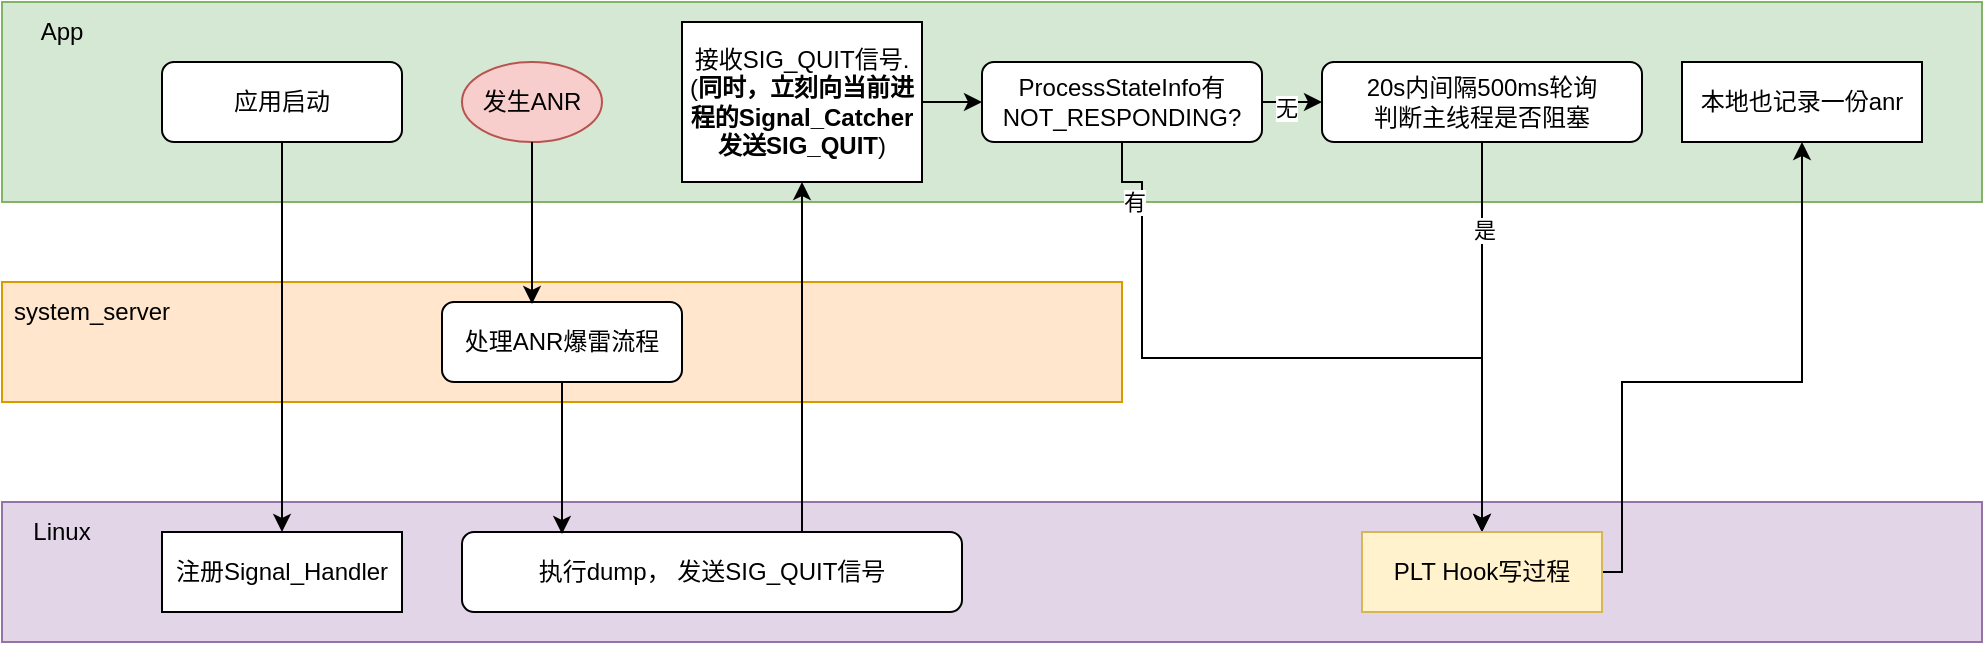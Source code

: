 <mxfile version="26.0.2">
  <diagram name="第 1 页" id="r-rNKYdTGbdnn9lgRy3b">
    <mxGraphModel dx="1434" dy="761" grid="1" gridSize="10" guides="1" tooltips="1" connect="1" arrows="1" fold="1" page="1" pageScale="1" pageWidth="827" pageHeight="1169" math="0" shadow="0">
      <root>
        <mxCell id="0" />
        <mxCell id="1" parent="0" />
        <mxCell id="sG7W7haIXL1fbGflKKUQ-9" value="" style="rounded=0;whiteSpace=wrap;html=1;fillColor=#ffe6cc;strokeColor=#d79b00;" vertex="1" parent="1">
          <mxGeometry x="40" y="220" width="560" height="60" as="geometry" />
        </mxCell>
        <mxCell id="sG7W7haIXL1fbGflKKUQ-6" value="" style="rounded=0;whiteSpace=wrap;html=1;fillColor=#d5e8d4;strokeColor=#82b366;" vertex="1" parent="1">
          <mxGeometry x="40" y="80" width="990" height="100" as="geometry" />
        </mxCell>
        <mxCell id="sG7W7haIXL1fbGflKKUQ-4" value="" style="rounded=0;whiteSpace=wrap;html=1;fillColor=#e1d5e7;strokeColor=#9673a6;" vertex="1" parent="1">
          <mxGeometry x="40" y="330" width="990" height="70" as="geometry" />
        </mxCell>
        <mxCell id="sG7W7haIXL1fbGflKKUQ-3" style="edgeStyle=orthogonalEdgeStyle;rounded=0;orthogonalLoop=1;jettySize=auto;html=1;exitX=0.5;exitY=1;exitDx=0;exitDy=0;entryX=0.5;entryY=0;entryDx=0;entryDy=0;" edge="1" parent="1" source="sG7W7haIXL1fbGflKKUQ-1" target="sG7W7haIXL1fbGflKKUQ-2">
          <mxGeometry relative="1" as="geometry" />
        </mxCell>
        <mxCell id="sG7W7haIXL1fbGflKKUQ-1" value="应用启动" style="rounded=1;whiteSpace=wrap;html=1;" vertex="1" parent="1">
          <mxGeometry x="120" y="110" width="120" height="40" as="geometry" />
        </mxCell>
        <mxCell id="sG7W7haIXL1fbGflKKUQ-2" value="注册Signal_Handler" style="rounded=0;whiteSpace=wrap;html=1;" vertex="1" parent="1">
          <mxGeometry x="120" y="345" width="120" height="40" as="geometry" />
        </mxCell>
        <mxCell id="sG7W7haIXL1fbGflKKUQ-5" value="Linux" style="text;html=1;align=center;verticalAlign=middle;whiteSpace=wrap;rounded=0;" vertex="1" parent="1">
          <mxGeometry x="40" y="330" width="60" height="30" as="geometry" />
        </mxCell>
        <mxCell id="sG7W7haIXL1fbGflKKUQ-7" value="App" style="text;html=1;align=center;verticalAlign=middle;whiteSpace=wrap;rounded=0;" vertex="1" parent="1">
          <mxGeometry x="40" y="80" width="60" height="30" as="geometry" />
        </mxCell>
        <mxCell id="sG7W7haIXL1fbGflKKUQ-8" value="发生ANR" style="ellipse;whiteSpace=wrap;html=1;fillColor=#f8cecc;strokeColor=#b85450;" vertex="1" parent="1">
          <mxGeometry x="270" y="110" width="70" height="40" as="geometry" />
        </mxCell>
        <mxCell id="sG7W7haIXL1fbGflKKUQ-10" value="system_server" style="text;html=1;align=center;verticalAlign=middle;whiteSpace=wrap;rounded=0;" vertex="1" parent="1">
          <mxGeometry x="40" y="220" width="90" height="30" as="geometry" />
        </mxCell>
        <mxCell id="sG7W7haIXL1fbGflKKUQ-11" value="处理ANR爆雷流程" style="rounded=1;whiteSpace=wrap;html=1;" vertex="1" parent="1">
          <mxGeometry x="260" y="230" width="120" height="40" as="geometry" />
        </mxCell>
        <mxCell id="sG7W7haIXL1fbGflKKUQ-15" style="edgeStyle=orthogonalEdgeStyle;rounded=0;orthogonalLoop=1;jettySize=auto;html=1;entryX=0.5;entryY=1;entryDx=0;entryDy=0;exitX=0.68;exitY=0.05;exitDx=0;exitDy=0;exitPerimeter=0;" edge="1" parent="1" source="sG7W7haIXL1fbGflKKUQ-12" target="sG7W7haIXL1fbGflKKUQ-14">
          <mxGeometry relative="1" as="geometry">
            <mxPoint x="440" y="340" as="sourcePoint" />
          </mxGeometry>
        </mxCell>
        <mxCell id="sG7W7haIXL1fbGflKKUQ-12" value="执行dump， 发送SIG_QUIT信号" style="rounded=1;whiteSpace=wrap;html=1;" vertex="1" parent="1">
          <mxGeometry x="270" y="345" width="250" height="40" as="geometry" />
        </mxCell>
        <mxCell id="sG7W7haIXL1fbGflKKUQ-13" style="edgeStyle=orthogonalEdgeStyle;rounded=0;orthogonalLoop=1;jettySize=auto;html=1;exitX=0.5;exitY=1;exitDx=0;exitDy=0;entryX=0.2;entryY=0.025;entryDx=0;entryDy=0;entryPerimeter=0;" edge="1" parent="1" source="sG7W7haIXL1fbGflKKUQ-11" target="sG7W7haIXL1fbGflKKUQ-12">
          <mxGeometry relative="1" as="geometry">
            <mxPoint x="320" y="340" as="targetPoint" />
          </mxGeometry>
        </mxCell>
        <mxCell id="sG7W7haIXL1fbGflKKUQ-17" style="edgeStyle=orthogonalEdgeStyle;rounded=0;orthogonalLoop=1;jettySize=auto;html=1;exitX=1;exitY=0.5;exitDx=0;exitDy=0;" edge="1" parent="1" source="sG7W7haIXL1fbGflKKUQ-14" target="sG7W7haIXL1fbGflKKUQ-16">
          <mxGeometry relative="1" as="geometry" />
        </mxCell>
        <mxCell id="sG7W7haIXL1fbGflKKUQ-14" value="接收SIG_QUIT信号.&lt;div&gt;(&lt;b&gt;同时，立刻向当前进程的Signal_Catcher发送SIG_QUIT&lt;/b&gt;)&lt;/div&gt;" style="rounded=0;whiteSpace=wrap;html=1;" vertex="1" parent="1">
          <mxGeometry x="380" y="90" width="120" height="80" as="geometry" />
        </mxCell>
        <mxCell id="sG7W7haIXL1fbGflKKUQ-19" style="edgeStyle=orthogonalEdgeStyle;rounded=0;orthogonalLoop=1;jettySize=auto;html=1;exitX=1;exitY=0.5;exitDx=0;exitDy=0;entryX=0;entryY=0.5;entryDx=0;entryDy=0;" edge="1" parent="1" source="sG7W7haIXL1fbGflKKUQ-16" target="sG7W7haIXL1fbGflKKUQ-18">
          <mxGeometry relative="1" as="geometry" />
        </mxCell>
        <mxCell id="sG7W7haIXL1fbGflKKUQ-21" value="无" style="edgeLabel;html=1;align=center;verticalAlign=middle;resizable=0;points=[];" vertex="1" connectable="0" parent="sG7W7haIXL1fbGflKKUQ-19">
          <mxGeometry x="-0.2" y="-3" relative="1" as="geometry">
            <mxPoint as="offset" />
          </mxGeometry>
        </mxCell>
        <mxCell id="sG7W7haIXL1fbGflKKUQ-23" style="edgeStyle=orthogonalEdgeStyle;rounded=0;orthogonalLoop=1;jettySize=auto;html=1;exitX=0.5;exitY=1;exitDx=0;exitDy=0;entryX=0.5;entryY=0;entryDx=0;entryDy=0;" edge="1" parent="1" source="sG7W7haIXL1fbGflKKUQ-16" target="sG7W7haIXL1fbGflKKUQ-20">
          <mxGeometry relative="1" as="geometry">
            <Array as="points">
              <mxPoint x="610" y="170" />
              <mxPoint x="610" y="258" />
              <mxPoint x="780" y="258" />
            </Array>
          </mxGeometry>
        </mxCell>
        <mxCell id="sG7W7haIXL1fbGflKKUQ-24" value="有" style="edgeLabel;html=1;align=center;verticalAlign=middle;resizable=0;points=[];" vertex="1" connectable="0" parent="sG7W7haIXL1fbGflKKUQ-23">
          <mxGeometry x="-0.786" y="-4" relative="1" as="geometry">
            <mxPoint as="offset" />
          </mxGeometry>
        </mxCell>
        <mxCell id="sG7W7haIXL1fbGflKKUQ-16" value="ProcessStateInfo有NOT_RESPONDING?" style="rounded=1;whiteSpace=wrap;html=1;" vertex="1" parent="1">
          <mxGeometry x="530" y="110" width="140" height="40" as="geometry" />
        </mxCell>
        <mxCell id="sG7W7haIXL1fbGflKKUQ-22" style="edgeStyle=orthogonalEdgeStyle;rounded=0;orthogonalLoop=1;jettySize=auto;html=1;exitX=0.5;exitY=1;exitDx=0;exitDy=0;" edge="1" parent="1" source="sG7W7haIXL1fbGflKKUQ-18" target="sG7W7haIXL1fbGflKKUQ-20">
          <mxGeometry relative="1" as="geometry" />
        </mxCell>
        <mxCell id="sG7W7haIXL1fbGflKKUQ-25" value="是" style="edgeLabel;html=1;align=center;verticalAlign=middle;resizable=0;points=[];" vertex="1" connectable="0" parent="sG7W7haIXL1fbGflKKUQ-22">
          <mxGeometry x="-0.554" y="1" relative="1" as="geometry">
            <mxPoint as="offset" />
          </mxGeometry>
        </mxCell>
        <mxCell id="sG7W7haIXL1fbGflKKUQ-18" value="20s内间隔500ms轮询&lt;div&gt;判断主线程是否阻塞&lt;/div&gt;" style="rounded=1;whiteSpace=wrap;html=1;" vertex="1" parent="1">
          <mxGeometry x="700" y="110" width="160" height="40" as="geometry" />
        </mxCell>
        <mxCell id="sG7W7haIXL1fbGflKKUQ-27" style="edgeStyle=orthogonalEdgeStyle;rounded=0;orthogonalLoop=1;jettySize=auto;html=1;exitX=1;exitY=0.5;exitDx=0;exitDy=0;entryX=0.5;entryY=1;entryDx=0;entryDy=0;" edge="1" parent="1" source="sG7W7haIXL1fbGflKKUQ-20" target="sG7W7haIXL1fbGflKKUQ-26">
          <mxGeometry relative="1" as="geometry">
            <Array as="points">
              <mxPoint x="850" y="365" />
              <mxPoint x="850" y="270" />
              <mxPoint x="940" y="270" />
            </Array>
          </mxGeometry>
        </mxCell>
        <mxCell id="sG7W7haIXL1fbGflKKUQ-20" value="PLT Hook写过程" style="rounded=0;whiteSpace=wrap;html=1;fillColor=#fff2cc;strokeColor=#d6b656;" vertex="1" parent="1">
          <mxGeometry x="720" y="345" width="120" height="40" as="geometry" />
        </mxCell>
        <mxCell id="sG7W7haIXL1fbGflKKUQ-26" value="本地也记录一份anr" style="rounded=0;whiteSpace=wrap;html=1;" vertex="1" parent="1">
          <mxGeometry x="880" y="110" width="120" height="40" as="geometry" />
        </mxCell>
        <mxCell id="sG7W7haIXL1fbGflKKUQ-28" style="edgeStyle=orthogonalEdgeStyle;rounded=0;orthogonalLoop=1;jettySize=auto;html=1;exitX=0.5;exitY=1;exitDx=0;exitDy=0;entryX=0.375;entryY=0.025;entryDx=0;entryDy=0;entryPerimeter=0;" edge="1" parent="1" source="sG7W7haIXL1fbGflKKUQ-8" target="sG7W7haIXL1fbGflKKUQ-11">
          <mxGeometry relative="1" as="geometry" />
        </mxCell>
      </root>
    </mxGraphModel>
  </diagram>
</mxfile>

